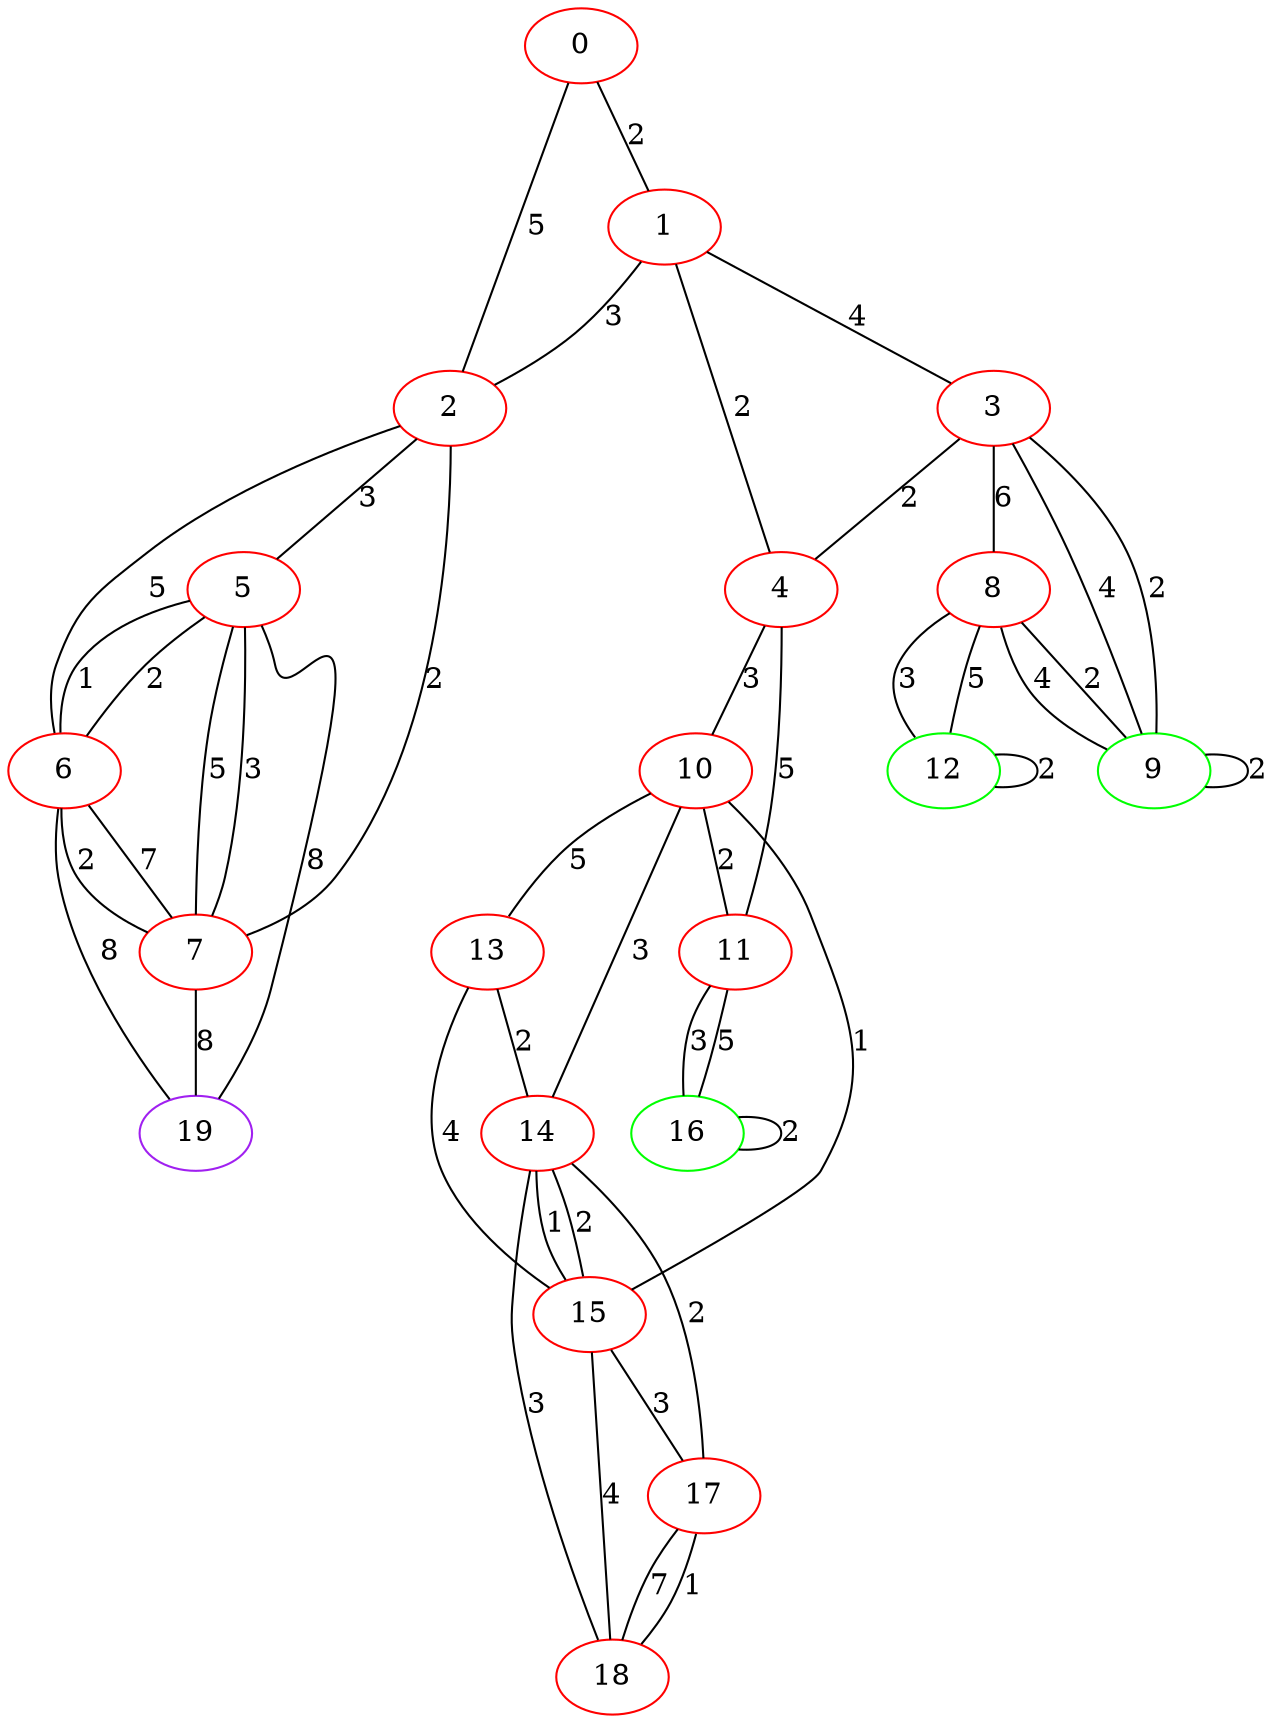 graph "" {
0 [color=red, weight=1];
1 [color=red, weight=1];
2 [color=red, weight=1];
3 [color=red, weight=1];
4 [color=red, weight=1];
5 [color=red, weight=1];
6 [color=red, weight=1];
7 [color=red, weight=1];
8 [color=red, weight=1];
9 [color=green, weight=2];
10 [color=red, weight=1];
11 [color=red, weight=1];
12 [color=green, weight=2];
13 [color=red, weight=1];
14 [color=red, weight=1];
15 [color=red, weight=1];
16 [color=green, weight=2];
17 [color=red, weight=1];
18 [color=red, weight=1];
19 [color=purple, weight=4];
0 -- 1  [key=0, label=2];
0 -- 2  [key=0, label=5];
1 -- 2  [key=0, label=3];
1 -- 3  [key=0, label=4];
1 -- 4  [key=0, label=2];
2 -- 5  [key=0, label=3];
2 -- 6  [key=0, label=5];
2 -- 7  [key=0, label=2];
3 -- 8  [key=0, label=6];
3 -- 9  [key=0, label=4];
3 -- 9  [key=1, label=2];
3 -- 4  [key=0, label=2];
4 -- 10  [key=0, label=3];
4 -- 11  [key=0, label=5];
5 -- 19  [key=0, label=8];
5 -- 6  [key=0, label=1];
5 -- 6  [key=1, label=2];
5 -- 7  [key=0, label=3];
5 -- 7  [key=1, label=5];
6 -- 19  [key=0, label=8];
6 -- 7  [key=0, label=2];
6 -- 7  [key=1, label=7];
7 -- 19  [key=0, label=8];
8 -- 9  [key=0, label=2];
8 -- 9  [key=1, label=4];
8 -- 12  [key=0, label=3];
8 -- 12  [key=1, label=5];
9 -- 9  [key=0, label=2];
10 -- 11  [key=0, label=2];
10 -- 13  [key=0, label=5];
10 -- 14  [key=0, label=3];
10 -- 15  [key=0, label=1];
11 -- 16  [key=0, label=3];
11 -- 16  [key=1, label=5];
12 -- 12  [key=0, label=2];
13 -- 14  [key=0, label=2];
13 -- 15  [key=0, label=4];
14 -- 17  [key=0, label=2];
14 -- 18  [key=0, label=3];
14 -- 15  [key=0, label=1];
14 -- 15  [key=1, label=2];
15 -- 17  [key=0, label=3];
15 -- 18  [key=0, label=4];
16 -- 16  [key=0, label=2];
17 -- 18  [key=0, label=7];
17 -- 18  [key=1, label=1];
}
